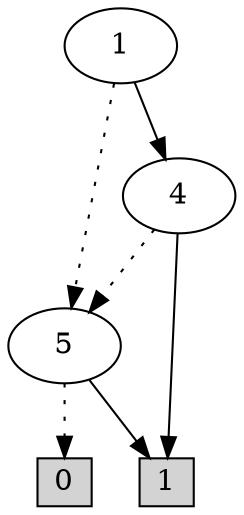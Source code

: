 digraph G {
0 [shape=box, label="0", style=filled, shape=box, height=0.3, width=0.3];
1 [shape=box, label="1", style=filled, shape=box, height=0.3, width=0.3];
2 [label="1"];
2 -> 3 [style=dotted];2 -> 4 [style=filled];3 [label="5"];
3 -> 0 [style=dotted];3 -> 1 [style=filled];4 [label="4"];
4 -> 3 [style=dotted];4 -> 1 [style=filled];}